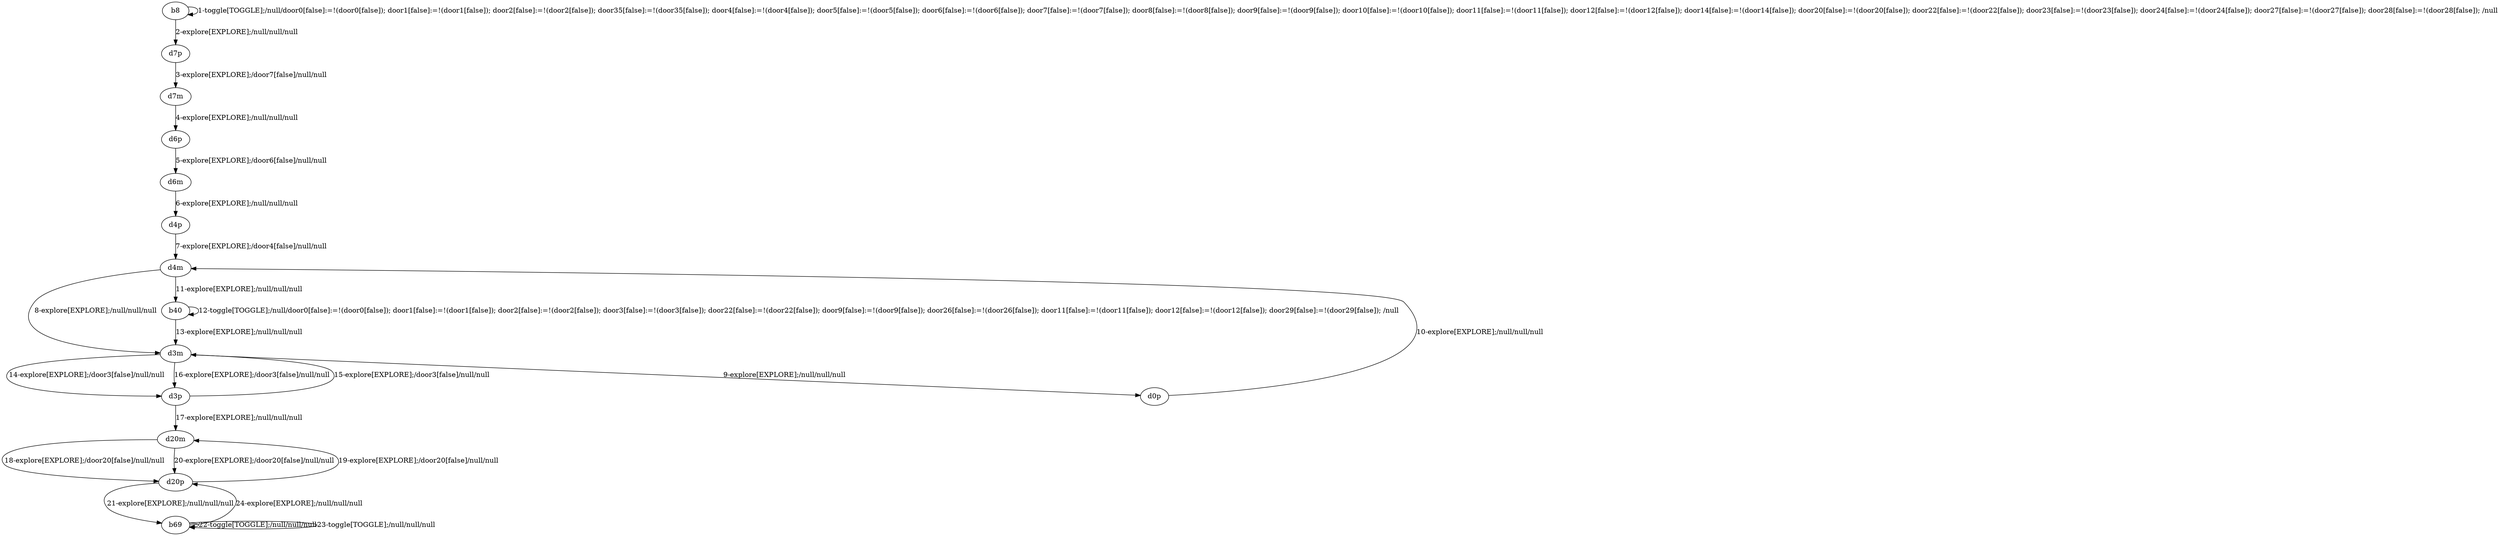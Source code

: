 # Total number of goals covered by this test: 1
# d0p --> d4m

digraph g {
"b8" -> "b8" [label = "1-toggle[TOGGLE];/null/door0[false]:=!(door0[false]); door1[false]:=!(door1[false]); door2[false]:=!(door2[false]); door35[false]:=!(door35[false]); door4[false]:=!(door4[false]); door5[false]:=!(door5[false]); door6[false]:=!(door6[false]); door7[false]:=!(door7[false]); door8[false]:=!(door8[false]); door9[false]:=!(door9[false]); door10[false]:=!(door10[false]); door11[false]:=!(door11[false]); door12[false]:=!(door12[false]); door14[false]:=!(door14[false]); door20[false]:=!(door20[false]); door22[false]:=!(door22[false]); door23[false]:=!(door23[false]); door24[false]:=!(door24[false]); door27[false]:=!(door27[false]); door28[false]:=!(door28[false]); /null"];
"b8" -> "d7p" [label = "2-explore[EXPLORE];/null/null/null"];
"d7p" -> "d7m" [label = "3-explore[EXPLORE];/door7[false]/null/null"];
"d7m" -> "d6p" [label = "4-explore[EXPLORE];/null/null/null"];
"d6p" -> "d6m" [label = "5-explore[EXPLORE];/door6[false]/null/null"];
"d6m" -> "d4p" [label = "6-explore[EXPLORE];/null/null/null"];
"d4p" -> "d4m" [label = "7-explore[EXPLORE];/door4[false]/null/null"];
"d4m" -> "d3m" [label = "8-explore[EXPLORE];/null/null/null"];
"d3m" -> "d0p" [label = "9-explore[EXPLORE];/null/null/null"];
"d0p" -> "d4m" [label = "10-explore[EXPLORE];/null/null/null"];
"d4m" -> "b40" [label = "11-explore[EXPLORE];/null/null/null"];
"b40" -> "b40" [label = "12-toggle[TOGGLE];/null/door0[false]:=!(door0[false]); door1[false]:=!(door1[false]); door2[false]:=!(door2[false]); door3[false]:=!(door3[false]); door22[false]:=!(door22[false]); door9[false]:=!(door9[false]); door26[false]:=!(door26[false]); door11[false]:=!(door11[false]); door12[false]:=!(door12[false]); door29[false]:=!(door29[false]); /null"];
"b40" -> "d3m" [label = "13-explore[EXPLORE];/null/null/null"];
"d3m" -> "d3p" [label = "14-explore[EXPLORE];/door3[false]/null/null"];
"d3p" -> "d3m" [label = "15-explore[EXPLORE];/door3[false]/null/null"];
"d3m" -> "d3p" [label = "16-explore[EXPLORE];/door3[false]/null/null"];
"d3p" -> "d20m" [label = "17-explore[EXPLORE];/null/null/null"];
"d20m" -> "d20p" [label = "18-explore[EXPLORE];/door20[false]/null/null"];
"d20p" -> "d20m" [label = "19-explore[EXPLORE];/door20[false]/null/null"];
"d20m" -> "d20p" [label = "20-explore[EXPLORE];/door20[false]/null/null"];
"d20p" -> "b69" [label = "21-explore[EXPLORE];/null/null/null"];
"b69" -> "b69" [label = "22-toggle[TOGGLE];/null/null/null"];
"b69" -> "b69" [label = "23-toggle[TOGGLE];/null/null/null"];
"b69" -> "d20p" [label = "24-explore[EXPLORE];/null/null/null"];
}